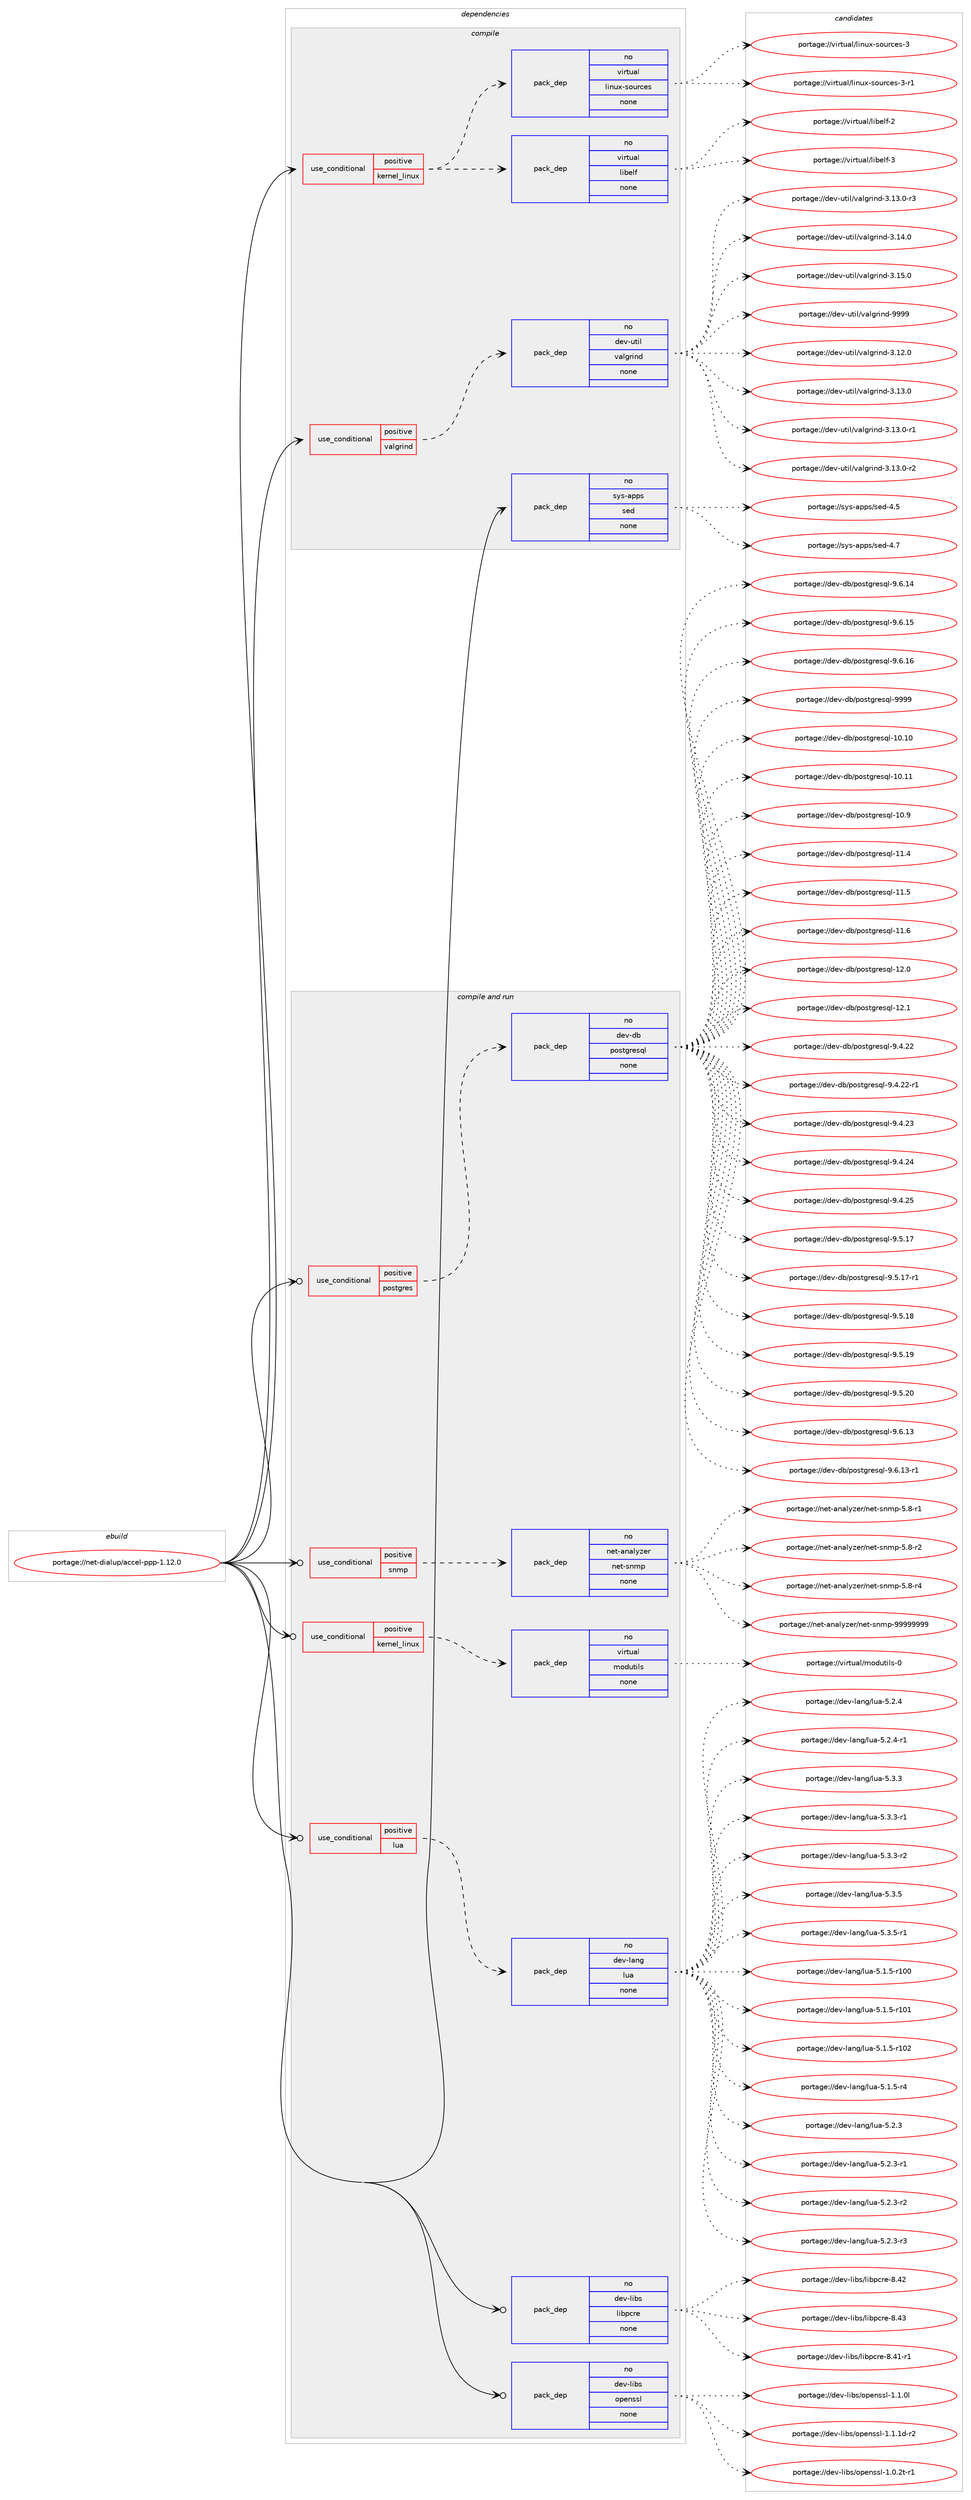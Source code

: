 digraph prolog {

# *************
# Graph options
# *************

newrank=true;
concentrate=true;
compound=true;
graph [rankdir=LR,fontname=Helvetica,fontsize=10,ranksep=1.5];#, ranksep=2.5, nodesep=0.2];
edge  [arrowhead=vee];
node  [fontname=Helvetica,fontsize=10];

# **********
# The ebuild
# **********

subgraph cluster_leftcol {
color=gray;
rank=same;
label=<<i>ebuild</i>>;
id [label="portage://net-dialup/accel-ppp-1.12.0", color=red, width=4, href="../net-dialup/accel-ppp-1.12.0.svg"];
}

# ****************
# The dependencies
# ****************

subgraph cluster_midcol {
color=gray;
label=<<i>dependencies</i>>;
subgraph cluster_compile {
fillcolor="#eeeeee";
style=filled;
label=<<i>compile</i>>;
subgraph cond87416 {
dependency350254 [label=<<TABLE BORDER="0" CELLBORDER="1" CELLSPACING="0" CELLPADDING="4"><TR><TD ROWSPAN="3" CELLPADDING="10">use_conditional</TD></TR><TR><TD>positive</TD></TR><TR><TD>kernel_linux</TD></TR></TABLE>>, shape=none, color=red];
subgraph pack257057 {
dependency350255 [label=<<TABLE BORDER="0" CELLBORDER="1" CELLSPACING="0" CELLPADDING="4" WIDTH="220"><TR><TD ROWSPAN="6" CELLPADDING="30">pack_dep</TD></TR><TR><TD WIDTH="110">no</TD></TR><TR><TD>virtual</TD></TR><TR><TD>linux-sources</TD></TR><TR><TD>none</TD></TR><TR><TD></TD></TR></TABLE>>, shape=none, color=blue];
}
dependency350254:e -> dependency350255:w [weight=20,style="dashed",arrowhead="vee"];
subgraph pack257058 {
dependency350256 [label=<<TABLE BORDER="0" CELLBORDER="1" CELLSPACING="0" CELLPADDING="4" WIDTH="220"><TR><TD ROWSPAN="6" CELLPADDING="30">pack_dep</TD></TR><TR><TD WIDTH="110">no</TD></TR><TR><TD>virtual</TD></TR><TR><TD>libelf</TD></TR><TR><TD>none</TD></TR><TR><TD></TD></TR></TABLE>>, shape=none, color=blue];
}
dependency350254:e -> dependency350256:w [weight=20,style="dashed",arrowhead="vee"];
}
id:e -> dependency350254:w [weight=20,style="solid",arrowhead="vee"];
subgraph cond87417 {
dependency350257 [label=<<TABLE BORDER="0" CELLBORDER="1" CELLSPACING="0" CELLPADDING="4"><TR><TD ROWSPAN="3" CELLPADDING="10">use_conditional</TD></TR><TR><TD>positive</TD></TR><TR><TD>valgrind</TD></TR></TABLE>>, shape=none, color=red];
subgraph pack257059 {
dependency350258 [label=<<TABLE BORDER="0" CELLBORDER="1" CELLSPACING="0" CELLPADDING="4" WIDTH="220"><TR><TD ROWSPAN="6" CELLPADDING="30">pack_dep</TD></TR><TR><TD WIDTH="110">no</TD></TR><TR><TD>dev-util</TD></TR><TR><TD>valgrind</TD></TR><TR><TD>none</TD></TR><TR><TD></TD></TR></TABLE>>, shape=none, color=blue];
}
dependency350257:e -> dependency350258:w [weight=20,style="dashed",arrowhead="vee"];
}
id:e -> dependency350257:w [weight=20,style="solid",arrowhead="vee"];
subgraph pack257060 {
dependency350259 [label=<<TABLE BORDER="0" CELLBORDER="1" CELLSPACING="0" CELLPADDING="4" WIDTH="220"><TR><TD ROWSPAN="6" CELLPADDING="30">pack_dep</TD></TR><TR><TD WIDTH="110">no</TD></TR><TR><TD>sys-apps</TD></TR><TR><TD>sed</TD></TR><TR><TD>none</TD></TR><TR><TD></TD></TR></TABLE>>, shape=none, color=blue];
}
id:e -> dependency350259:w [weight=20,style="solid",arrowhead="vee"];
}
subgraph cluster_compileandrun {
fillcolor="#eeeeee";
style=filled;
label=<<i>compile and run</i>>;
subgraph cond87418 {
dependency350260 [label=<<TABLE BORDER="0" CELLBORDER="1" CELLSPACING="0" CELLPADDING="4"><TR><TD ROWSPAN="3" CELLPADDING="10">use_conditional</TD></TR><TR><TD>positive</TD></TR><TR><TD>kernel_linux</TD></TR></TABLE>>, shape=none, color=red];
subgraph pack257061 {
dependency350261 [label=<<TABLE BORDER="0" CELLBORDER="1" CELLSPACING="0" CELLPADDING="4" WIDTH="220"><TR><TD ROWSPAN="6" CELLPADDING="30">pack_dep</TD></TR><TR><TD WIDTH="110">no</TD></TR><TR><TD>virtual</TD></TR><TR><TD>modutils</TD></TR><TR><TD>none</TD></TR><TR><TD></TD></TR></TABLE>>, shape=none, color=blue];
}
dependency350260:e -> dependency350261:w [weight=20,style="dashed",arrowhead="vee"];
}
id:e -> dependency350260:w [weight=20,style="solid",arrowhead="odotvee"];
subgraph cond87419 {
dependency350262 [label=<<TABLE BORDER="0" CELLBORDER="1" CELLSPACING="0" CELLPADDING="4"><TR><TD ROWSPAN="3" CELLPADDING="10">use_conditional</TD></TR><TR><TD>positive</TD></TR><TR><TD>lua</TD></TR></TABLE>>, shape=none, color=red];
subgraph pack257062 {
dependency350263 [label=<<TABLE BORDER="0" CELLBORDER="1" CELLSPACING="0" CELLPADDING="4" WIDTH="220"><TR><TD ROWSPAN="6" CELLPADDING="30">pack_dep</TD></TR><TR><TD WIDTH="110">no</TD></TR><TR><TD>dev-lang</TD></TR><TR><TD>lua</TD></TR><TR><TD>none</TD></TR><TR><TD></TD></TR></TABLE>>, shape=none, color=blue];
}
dependency350262:e -> dependency350263:w [weight=20,style="dashed",arrowhead="vee"];
}
id:e -> dependency350262:w [weight=20,style="solid",arrowhead="odotvee"];
subgraph cond87420 {
dependency350264 [label=<<TABLE BORDER="0" CELLBORDER="1" CELLSPACING="0" CELLPADDING="4"><TR><TD ROWSPAN="3" CELLPADDING="10">use_conditional</TD></TR><TR><TD>positive</TD></TR><TR><TD>postgres</TD></TR></TABLE>>, shape=none, color=red];
subgraph pack257063 {
dependency350265 [label=<<TABLE BORDER="0" CELLBORDER="1" CELLSPACING="0" CELLPADDING="4" WIDTH="220"><TR><TD ROWSPAN="6" CELLPADDING="30">pack_dep</TD></TR><TR><TD WIDTH="110">no</TD></TR><TR><TD>dev-db</TD></TR><TR><TD>postgresql</TD></TR><TR><TD>none</TD></TR><TR><TD></TD></TR></TABLE>>, shape=none, color=blue];
}
dependency350264:e -> dependency350265:w [weight=20,style="dashed",arrowhead="vee"];
}
id:e -> dependency350264:w [weight=20,style="solid",arrowhead="odotvee"];
subgraph cond87421 {
dependency350266 [label=<<TABLE BORDER="0" CELLBORDER="1" CELLSPACING="0" CELLPADDING="4"><TR><TD ROWSPAN="3" CELLPADDING="10">use_conditional</TD></TR><TR><TD>positive</TD></TR><TR><TD>snmp</TD></TR></TABLE>>, shape=none, color=red];
subgraph pack257064 {
dependency350267 [label=<<TABLE BORDER="0" CELLBORDER="1" CELLSPACING="0" CELLPADDING="4" WIDTH="220"><TR><TD ROWSPAN="6" CELLPADDING="30">pack_dep</TD></TR><TR><TD WIDTH="110">no</TD></TR><TR><TD>net-analyzer</TD></TR><TR><TD>net-snmp</TD></TR><TR><TD>none</TD></TR><TR><TD></TD></TR></TABLE>>, shape=none, color=blue];
}
dependency350266:e -> dependency350267:w [weight=20,style="dashed",arrowhead="vee"];
}
id:e -> dependency350266:w [weight=20,style="solid",arrowhead="odotvee"];
subgraph pack257065 {
dependency350268 [label=<<TABLE BORDER="0" CELLBORDER="1" CELLSPACING="0" CELLPADDING="4" WIDTH="220"><TR><TD ROWSPAN="6" CELLPADDING="30">pack_dep</TD></TR><TR><TD WIDTH="110">no</TD></TR><TR><TD>dev-libs</TD></TR><TR><TD>libpcre</TD></TR><TR><TD>none</TD></TR><TR><TD></TD></TR></TABLE>>, shape=none, color=blue];
}
id:e -> dependency350268:w [weight=20,style="solid",arrowhead="odotvee"];
subgraph pack257066 {
dependency350269 [label=<<TABLE BORDER="0" CELLBORDER="1" CELLSPACING="0" CELLPADDING="4" WIDTH="220"><TR><TD ROWSPAN="6" CELLPADDING="30">pack_dep</TD></TR><TR><TD WIDTH="110">no</TD></TR><TR><TD>dev-libs</TD></TR><TR><TD>openssl</TD></TR><TR><TD>none</TD></TR><TR><TD></TD></TR></TABLE>>, shape=none, color=blue];
}
id:e -> dependency350269:w [weight=20,style="solid",arrowhead="odotvee"];
}
subgraph cluster_run {
fillcolor="#eeeeee";
style=filled;
label=<<i>run</i>>;
}
}

# **************
# The candidates
# **************

subgraph cluster_choices {
rank=same;
color=gray;
label=<<i>candidates</i>>;

subgraph choice257057 {
color=black;
nodesep=1;
choiceportage118105114116117971084710810511011712045115111117114991011154551 [label="portage://virtual/linux-sources-3", color=red, width=4,href="../virtual/linux-sources-3.svg"];
choiceportage1181051141161179710847108105110117120451151111171149910111545514511449 [label="portage://virtual/linux-sources-3-r1", color=red, width=4,href="../virtual/linux-sources-3-r1.svg"];
dependency350255:e -> choiceportage118105114116117971084710810511011712045115111117114991011154551:w [style=dotted,weight="100"];
dependency350255:e -> choiceportage1181051141161179710847108105110117120451151111171149910111545514511449:w [style=dotted,weight="100"];
}
subgraph choice257058 {
color=black;
nodesep=1;
choiceportage1181051141161179710847108105981011081024550 [label="portage://virtual/libelf-2", color=red, width=4,href="../virtual/libelf-2.svg"];
choiceportage1181051141161179710847108105981011081024551 [label="portage://virtual/libelf-3", color=red, width=4,href="../virtual/libelf-3.svg"];
dependency350256:e -> choiceportage1181051141161179710847108105981011081024550:w [style=dotted,weight="100"];
dependency350256:e -> choiceportage1181051141161179710847108105981011081024551:w [style=dotted,weight="100"];
}
subgraph choice257059 {
color=black;
nodesep=1;
choiceportage10010111845117116105108471189710810311410511010045514649504648 [label="portage://dev-util/valgrind-3.12.0", color=red, width=4,href="../dev-util/valgrind-3.12.0.svg"];
choiceportage10010111845117116105108471189710810311410511010045514649514648 [label="portage://dev-util/valgrind-3.13.0", color=red, width=4,href="../dev-util/valgrind-3.13.0.svg"];
choiceportage100101118451171161051084711897108103114105110100455146495146484511449 [label="portage://dev-util/valgrind-3.13.0-r1", color=red, width=4,href="../dev-util/valgrind-3.13.0-r1.svg"];
choiceportage100101118451171161051084711897108103114105110100455146495146484511450 [label="portage://dev-util/valgrind-3.13.0-r2", color=red, width=4,href="../dev-util/valgrind-3.13.0-r2.svg"];
choiceportage100101118451171161051084711897108103114105110100455146495146484511451 [label="portage://dev-util/valgrind-3.13.0-r3", color=red, width=4,href="../dev-util/valgrind-3.13.0-r3.svg"];
choiceportage10010111845117116105108471189710810311410511010045514649524648 [label="portage://dev-util/valgrind-3.14.0", color=red, width=4,href="../dev-util/valgrind-3.14.0.svg"];
choiceportage10010111845117116105108471189710810311410511010045514649534648 [label="portage://dev-util/valgrind-3.15.0", color=red, width=4,href="../dev-util/valgrind-3.15.0.svg"];
choiceportage1001011184511711610510847118971081031141051101004557575757 [label="portage://dev-util/valgrind-9999", color=red, width=4,href="../dev-util/valgrind-9999.svg"];
dependency350258:e -> choiceportage10010111845117116105108471189710810311410511010045514649504648:w [style=dotted,weight="100"];
dependency350258:e -> choiceportage10010111845117116105108471189710810311410511010045514649514648:w [style=dotted,weight="100"];
dependency350258:e -> choiceportage100101118451171161051084711897108103114105110100455146495146484511449:w [style=dotted,weight="100"];
dependency350258:e -> choiceportage100101118451171161051084711897108103114105110100455146495146484511450:w [style=dotted,weight="100"];
dependency350258:e -> choiceportage100101118451171161051084711897108103114105110100455146495146484511451:w [style=dotted,weight="100"];
dependency350258:e -> choiceportage10010111845117116105108471189710810311410511010045514649524648:w [style=dotted,weight="100"];
dependency350258:e -> choiceportage10010111845117116105108471189710810311410511010045514649534648:w [style=dotted,weight="100"];
dependency350258:e -> choiceportage1001011184511711610510847118971081031141051101004557575757:w [style=dotted,weight="100"];
}
subgraph choice257060 {
color=black;
nodesep=1;
choiceportage11512111545971121121154711510110045524653 [label="portage://sys-apps/sed-4.5", color=red, width=4,href="../sys-apps/sed-4.5.svg"];
choiceportage11512111545971121121154711510110045524655 [label="portage://sys-apps/sed-4.7", color=red, width=4,href="../sys-apps/sed-4.7.svg"];
dependency350259:e -> choiceportage11512111545971121121154711510110045524653:w [style=dotted,weight="100"];
dependency350259:e -> choiceportage11512111545971121121154711510110045524655:w [style=dotted,weight="100"];
}
subgraph choice257061 {
color=black;
nodesep=1;
choiceportage11810511411611797108471091111001171161051081154548 [label="portage://virtual/modutils-0", color=red, width=4,href="../virtual/modutils-0.svg"];
dependency350261:e -> choiceportage11810511411611797108471091111001171161051081154548:w [style=dotted,weight="100"];
}
subgraph choice257062 {
color=black;
nodesep=1;
choiceportage1001011184510897110103471081179745534649465345114494848 [label="portage://dev-lang/lua-5.1.5-r100", color=red, width=4,href="../dev-lang/lua-5.1.5-r100.svg"];
choiceportage1001011184510897110103471081179745534649465345114494849 [label="portage://dev-lang/lua-5.1.5-r101", color=red, width=4,href="../dev-lang/lua-5.1.5-r101.svg"];
choiceportage1001011184510897110103471081179745534649465345114494850 [label="portage://dev-lang/lua-5.1.5-r102", color=red, width=4,href="../dev-lang/lua-5.1.5-r102.svg"];
choiceportage100101118451089711010347108117974553464946534511452 [label="portage://dev-lang/lua-5.1.5-r4", color=red, width=4,href="../dev-lang/lua-5.1.5-r4.svg"];
choiceportage10010111845108971101034710811797455346504651 [label="portage://dev-lang/lua-5.2.3", color=red, width=4,href="../dev-lang/lua-5.2.3.svg"];
choiceportage100101118451089711010347108117974553465046514511449 [label="portage://dev-lang/lua-5.2.3-r1", color=red, width=4,href="../dev-lang/lua-5.2.3-r1.svg"];
choiceportage100101118451089711010347108117974553465046514511450 [label="portage://dev-lang/lua-5.2.3-r2", color=red, width=4,href="../dev-lang/lua-5.2.3-r2.svg"];
choiceportage100101118451089711010347108117974553465046514511451 [label="portage://dev-lang/lua-5.2.3-r3", color=red, width=4,href="../dev-lang/lua-5.2.3-r3.svg"];
choiceportage10010111845108971101034710811797455346504652 [label="portage://dev-lang/lua-5.2.4", color=red, width=4,href="../dev-lang/lua-5.2.4.svg"];
choiceportage100101118451089711010347108117974553465046524511449 [label="portage://dev-lang/lua-5.2.4-r1", color=red, width=4,href="../dev-lang/lua-5.2.4-r1.svg"];
choiceportage10010111845108971101034710811797455346514651 [label="portage://dev-lang/lua-5.3.3", color=red, width=4,href="../dev-lang/lua-5.3.3.svg"];
choiceportage100101118451089711010347108117974553465146514511449 [label="portage://dev-lang/lua-5.3.3-r1", color=red, width=4,href="../dev-lang/lua-5.3.3-r1.svg"];
choiceportage100101118451089711010347108117974553465146514511450 [label="portage://dev-lang/lua-5.3.3-r2", color=red, width=4,href="../dev-lang/lua-5.3.3-r2.svg"];
choiceportage10010111845108971101034710811797455346514653 [label="portage://dev-lang/lua-5.3.5", color=red, width=4,href="../dev-lang/lua-5.3.5.svg"];
choiceportage100101118451089711010347108117974553465146534511449 [label="portage://dev-lang/lua-5.3.5-r1", color=red, width=4,href="../dev-lang/lua-5.3.5-r1.svg"];
dependency350263:e -> choiceportage1001011184510897110103471081179745534649465345114494848:w [style=dotted,weight="100"];
dependency350263:e -> choiceportage1001011184510897110103471081179745534649465345114494849:w [style=dotted,weight="100"];
dependency350263:e -> choiceportage1001011184510897110103471081179745534649465345114494850:w [style=dotted,weight="100"];
dependency350263:e -> choiceportage100101118451089711010347108117974553464946534511452:w [style=dotted,weight="100"];
dependency350263:e -> choiceportage10010111845108971101034710811797455346504651:w [style=dotted,weight="100"];
dependency350263:e -> choiceportage100101118451089711010347108117974553465046514511449:w [style=dotted,weight="100"];
dependency350263:e -> choiceportage100101118451089711010347108117974553465046514511450:w [style=dotted,weight="100"];
dependency350263:e -> choiceportage100101118451089711010347108117974553465046514511451:w [style=dotted,weight="100"];
dependency350263:e -> choiceportage10010111845108971101034710811797455346504652:w [style=dotted,weight="100"];
dependency350263:e -> choiceportage100101118451089711010347108117974553465046524511449:w [style=dotted,weight="100"];
dependency350263:e -> choiceportage10010111845108971101034710811797455346514651:w [style=dotted,weight="100"];
dependency350263:e -> choiceportage100101118451089711010347108117974553465146514511449:w [style=dotted,weight="100"];
dependency350263:e -> choiceportage100101118451089711010347108117974553465146514511450:w [style=dotted,weight="100"];
dependency350263:e -> choiceportage10010111845108971101034710811797455346514653:w [style=dotted,weight="100"];
dependency350263:e -> choiceportage100101118451089711010347108117974553465146534511449:w [style=dotted,weight="100"];
}
subgraph choice257063 {
color=black;
nodesep=1;
choiceportage100101118451009847112111115116103114101115113108454948464948 [label="portage://dev-db/postgresql-10.10", color=red, width=4,href="../dev-db/postgresql-10.10.svg"];
choiceportage100101118451009847112111115116103114101115113108454948464949 [label="portage://dev-db/postgresql-10.11", color=red, width=4,href="../dev-db/postgresql-10.11.svg"];
choiceportage1001011184510098471121111151161031141011151131084549484657 [label="portage://dev-db/postgresql-10.9", color=red, width=4,href="../dev-db/postgresql-10.9.svg"];
choiceportage1001011184510098471121111151161031141011151131084549494652 [label="portage://dev-db/postgresql-11.4", color=red, width=4,href="../dev-db/postgresql-11.4.svg"];
choiceportage1001011184510098471121111151161031141011151131084549494653 [label="portage://dev-db/postgresql-11.5", color=red, width=4,href="../dev-db/postgresql-11.5.svg"];
choiceportage1001011184510098471121111151161031141011151131084549494654 [label="portage://dev-db/postgresql-11.6", color=red, width=4,href="../dev-db/postgresql-11.6.svg"];
choiceportage1001011184510098471121111151161031141011151131084549504648 [label="portage://dev-db/postgresql-12.0", color=red, width=4,href="../dev-db/postgresql-12.0.svg"];
choiceportage1001011184510098471121111151161031141011151131084549504649 [label="portage://dev-db/postgresql-12.1", color=red, width=4,href="../dev-db/postgresql-12.1.svg"];
choiceportage10010111845100984711211111511610311410111511310845574652465050 [label="portage://dev-db/postgresql-9.4.22", color=red, width=4,href="../dev-db/postgresql-9.4.22.svg"];
choiceportage100101118451009847112111115116103114101115113108455746524650504511449 [label="portage://dev-db/postgresql-9.4.22-r1", color=red, width=4,href="../dev-db/postgresql-9.4.22-r1.svg"];
choiceportage10010111845100984711211111511610311410111511310845574652465051 [label="portage://dev-db/postgresql-9.4.23", color=red, width=4,href="../dev-db/postgresql-9.4.23.svg"];
choiceportage10010111845100984711211111511610311410111511310845574652465052 [label="portage://dev-db/postgresql-9.4.24", color=red, width=4,href="../dev-db/postgresql-9.4.24.svg"];
choiceportage10010111845100984711211111511610311410111511310845574652465053 [label="portage://dev-db/postgresql-9.4.25", color=red, width=4,href="../dev-db/postgresql-9.4.25.svg"];
choiceportage10010111845100984711211111511610311410111511310845574653464955 [label="portage://dev-db/postgresql-9.5.17", color=red, width=4,href="../dev-db/postgresql-9.5.17.svg"];
choiceportage100101118451009847112111115116103114101115113108455746534649554511449 [label="portage://dev-db/postgresql-9.5.17-r1", color=red, width=4,href="../dev-db/postgresql-9.5.17-r1.svg"];
choiceportage10010111845100984711211111511610311410111511310845574653464956 [label="portage://dev-db/postgresql-9.5.18", color=red, width=4,href="../dev-db/postgresql-9.5.18.svg"];
choiceportage10010111845100984711211111511610311410111511310845574653464957 [label="portage://dev-db/postgresql-9.5.19", color=red, width=4,href="../dev-db/postgresql-9.5.19.svg"];
choiceportage10010111845100984711211111511610311410111511310845574653465048 [label="portage://dev-db/postgresql-9.5.20", color=red, width=4,href="../dev-db/postgresql-9.5.20.svg"];
choiceportage10010111845100984711211111511610311410111511310845574654464951 [label="portage://dev-db/postgresql-9.6.13", color=red, width=4,href="../dev-db/postgresql-9.6.13.svg"];
choiceportage100101118451009847112111115116103114101115113108455746544649514511449 [label="portage://dev-db/postgresql-9.6.13-r1", color=red, width=4,href="../dev-db/postgresql-9.6.13-r1.svg"];
choiceportage10010111845100984711211111511610311410111511310845574654464952 [label="portage://dev-db/postgresql-9.6.14", color=red, width=4,href="../dev-db/postgresql-9.6.14.svg"];
choiceportage10010111845100984711211111511610311410111511310845574654464953 [label="portage://dev-db/postgresql-9.6.15", color=red, width=4,href="../dev-db/postgresql-9.6.15.svg"];
choiceportage10010111845100984711211111511610311410111511310845574654464954 [label="portage://dev-db/postgresql-9.6.16", color=red, width=4,href="../dev-db/postgresql-9.6.16.svg"];
choiceportage1001011184510098471121111151161031141011151131084557575757 [label="portage://dev-db/postgresql-9999", color=red, width=4,href="../dev-db/postgresql-9999.svg"];
dependency350265:e -> choiceportage100101118451009847112111115116103114101115113108454948464948:w [style=dotted,weight="100"];
dependency350265:e -> choiceportage100101118451009847112111115116103114101115113108454948464949:w [style=dotted,weight="100"];
dependency350265:e -> choiceportage1001011184510098471121111151161031141011151131084549484657:w [style=dotted,weight="100"];
dependency350265:e -> choiceportage1001011184510098471121111151161031141011151131084549494652:w [style=dotted,weight="100"];
dependency350265:e -> choiceportage1001011184510098471121111151161031141011151131084549494653:w [style=dotted,weight="100"];
dependency350265:e -> choiceportage1001011184510098471121111151161031141011151131084549494654:w [style=dotted,weight="100"];
dependency350265:e -> choiceportage1001011184510098471121111151161031141011151131084549504648:w [style=dotted,weight="100"];
dependency350265:e -> choiceportage1001011184510098471121111151161031141011151131084549504649:w [style=dotted,weight="100"];
dependency350265:e -> choiceportage10010111845100984711211111511610311410111511310845574652465050:w [style=dotted,weight="100"];
dependency350265:e -> choiceportage100101118451009847112111115116103114101115113108455746524650504511449:w [style=dotted,weight="100"];
dependency350265:e -> choiceportage10010111845100984711211111511610311410111511310845574652465051:w [style=dotted,weight="100"];
dependency350265:e -> choiceportage10010111845100984711211111511610311410111511310845574652465052:w [style=dotted,weight="100"];
dependency350265:e -> choiceportage10010111845100984711211111511610311410111511310845574652465053:w [style=dotted,weight="100"];
dependency350265:e -> choiceportage10010111845100984711211111511610311410111511310845574653464955:w [style=dotted,weight="100"];
dependency350265:e -> choiceportage100101118451009847112111115116103114101115113108455746534649554511449:w [style=dotted,weight="100"];
dependency350265:e -> choiceportage10010111845100984711211111511610311410111511310845574653464956:w [style=dotted,weight="100"];
dependency350265:e -> choiceportage10010111845100984711211111511610311410111511310845574653464957:w [style=dotted,weight="100"];
dependency350265:e -> choiceportage10010111845100984711211111511610311410111511310845574653465048:w [style=dotted,weight="100"];
dependency350265:e -> choiceportage10010111845100984711211111511610311410111511310845574654464951:w [style=dotted,weight="100"];
dependency350265:e -> choiceportage100101118451009847112111115116103114101115113108455746544649514511449:w [style=dotted,weight="100"];
dependency350265:e -> choiceportage10010111845100984711211111511610311410111511310845574654464952:w [style=dotted,weight="100"];
dependency350265:e -> choiceportage10010111845100984711211111511610311410111511310845574654464953:w [style=dotted,weight="100"];
dependency350265:e -> choiceportage10010111845100984711211111511610311410111511310845574654464954:w [style=dotted,weight="100"];
dependency350265:e -> choiceportage1001011184510098471121111151161031141011151131084557575757:w [style=dotted,weight="100"];
}
subgraph choice257064 {
color=black;
nodesep=1;
choiceportage1101011164597110971081211221011144711010111645115110109112455346564511449 [label="portage://net-analyzer/net-snmp-5.8-r1", color=red, width=4,href="../net-analyzer/net-snmp-5.8-r1.svg"];
choiceportage1101011164597110971081211221011144711010111645115110109112455346564511450 [label="portage://net-analyzer/net-snmp-5.8-r2", color=red, width=4,href="../net-analyzer/net-snmp-5.8-r2.svg"];
choiceportage1101011164597110971081211221011144711010111645115110109112455346564511452 [label="portage://net-analyzer/net-snmp-5.8-r4", color=red, width=4,href="../net-analyzer/net-snmp-5.8-r4.svg"];
choiceportage1101011164597110971081211221011144711010111645115110109112455757575757575757 [label="portage://net-analyzer/net-snmp-99999999", color=red, width=4,href="../net-analyzer/net-snmp-99999999.svg"];
dependency350267:e -> choiceportage1101011164597110971081211221011144711010111645115110109112455346564511449:w [style=dotted,weight="100"];
dependency350267:e -> choiceportage1101011164597110971081211221011144711010111645115110109112455346564511450:w [style=dotted,weight="100"];
dependency350267:e -> choiceportage1101011164597110971081211221011144711010111645115110109112455346564511452:w [style=dotted,weight="100"];
dependency350267:e -> choiceportage1101011164597110971081211221011144711010111645115110109112455757575757575757:w [style=dotted,weight="100"];
}
subgraph choice257065 {
color=black;
nodesep=1;
choiceportage100101118451081059811547108105981129911410145564652494511449 [label="portage://dev-libs/libpcre-8.41-r1", color=red, width=4,href="../dev-libs/libpcre-8.41-r1.svg"];
choiceportage10010111845108105981154710810598112991141014556465250 [label="portage://dev-libs/libpcre-8.42", color=red, width=4,href="../dev-libs/libpcre-8.42.svg"];
choiceportage10010111845108105981154710810598112991141014556465251 [label="portage://dev-libs/libpcre-8.43", color=red, width=4,href="../dev-libs/libpcre-8.43.svg"];
dependency350268:e -> choiceportage100101118451081059811547108105981129911410145564652494511449:w [style=dotted,weight="100"];
dependency350268:e -> choiceportage10010111845108105981154710810598112991141014556465250:w [style=dotted,weight="100"];
dependency350268:e -> choiceportage10010111845108105981154710810598112991141014556465251:w [style=dotted,weight="100"];
}
subgraph choice257066 {
color=black;
nodesep=1;
choiceportage1001011184510810598115471111121011101151151084549464846501164511449 [label="portage://dev-libs/openssl-1.0.2t-r1", color=red, width=4,href="../dev-libs/openssl-1.0.2t-r1.svg"];
choiceportage100101118451081059811547111112101110115115108454946494648108 [label="portage://dev-libs/openssl-1.1.0l", color=red, width=4,href="../dev-libs/openssl-1.1.0l.svg"];
choiceportage1001011184510810598115471111121011101151151084549464946491004511450 [label="portage://dev-libs/openssl-1.1.1d-r2", color=red, width=4,href="../dev-libs/openssl-1.1.1d-r2.svg"];
dependency350269:e -> choiceportage1001011184510810598115471111121011101151151084549464846501164511449:w [style=dotted,weight="100"];
dependency350269:e -> choiceportage100101118451081059811547111112101110115115108454946494648108:w [style=dotted,weight="100"];
dependency350269:e -> choiceportage1001011184510810598115471111121011101151151084549464946491004511450:w [style=dotted,weight="100"];
}
}

}
